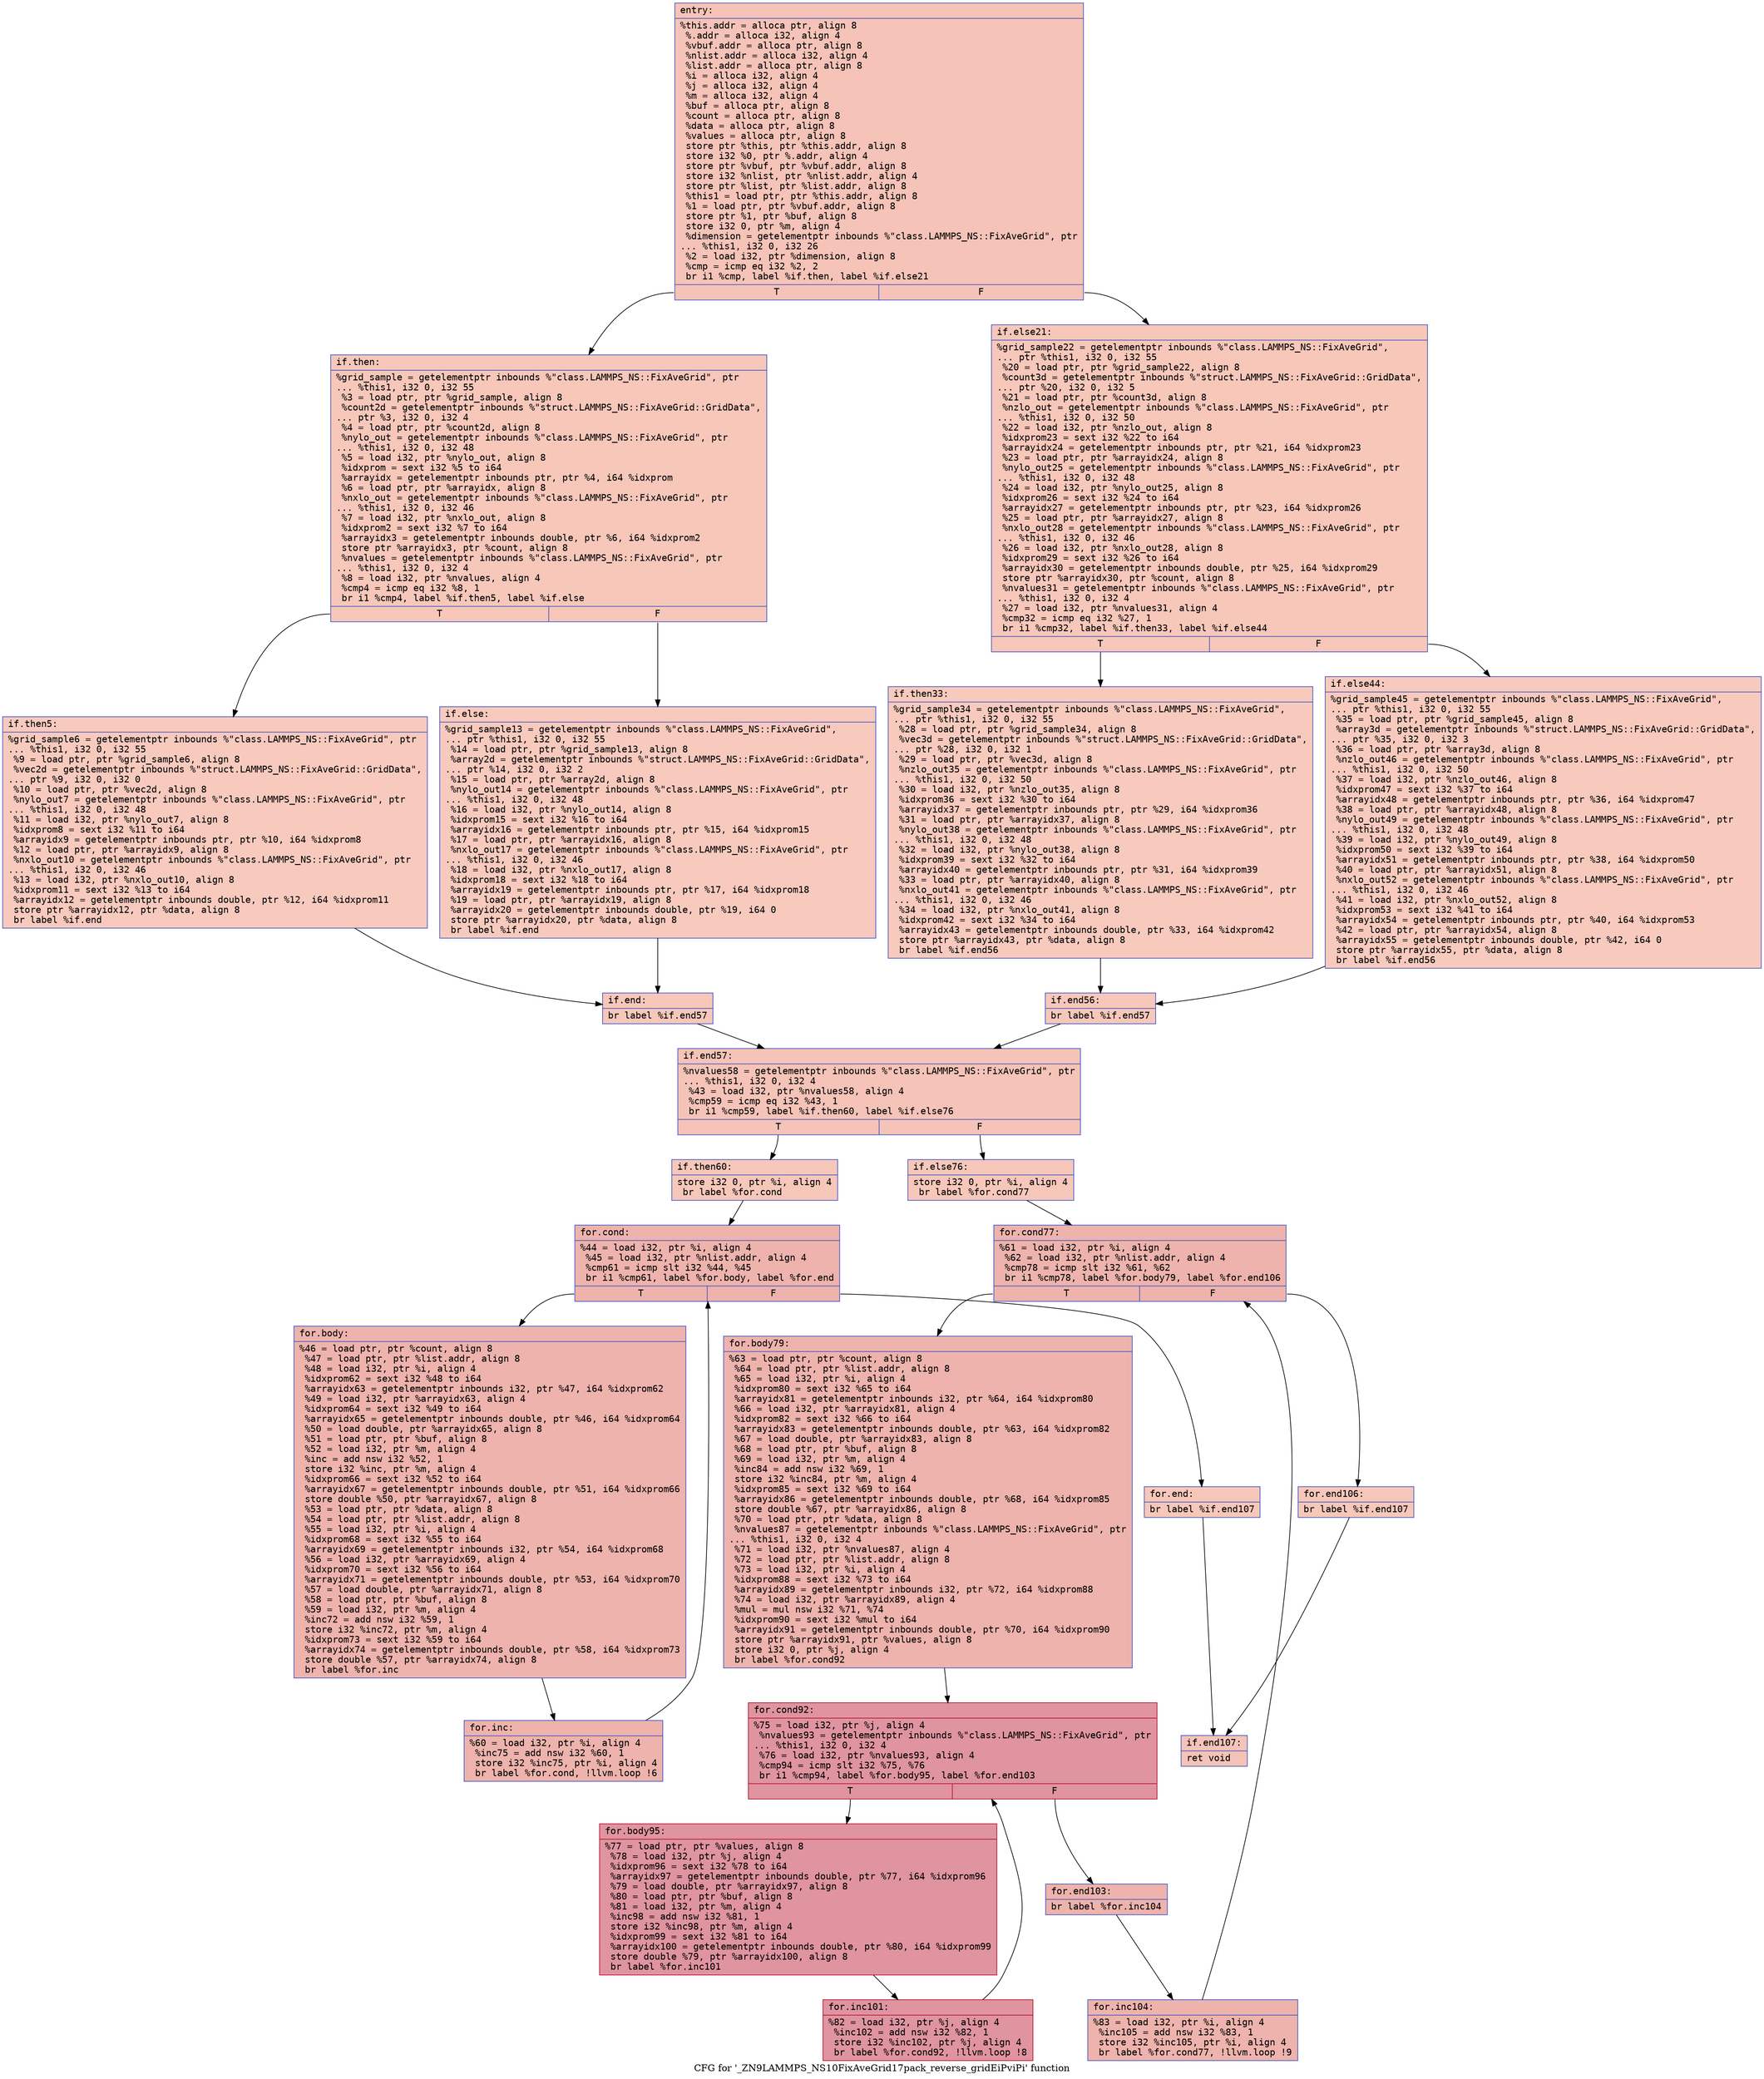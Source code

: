digraph "CFG for '_ZN9LAMMPS_NS10FixAveGrid17pack_reverse_gridEiPviPi' function" {
	label="CFG for '_ZN9LAMMPS_NS10FixAveGrid17pack_reverse_gridEiPviPi' function";

	Node0x560b514a3df0 [shape=record,color="#3d50c3ff", style=filled, fillcolor="#e8765c70" fontname="Courier",label="{entry:\l|  %this.addr = alloca ptr, align 8\l  %.addr = alloca i32, align 4\l  %vbuf.addr = alloca ptr, align 8\l  %nlist.addr = alloca i32, align 4\l  %list.addr = alloca ptr, align 8\l  %i = alloca i32, align 4\l  %j = alloca i32, align 4\l  %m = alloca i32, align 4\l  %buf = alloca ptr, align 8\l  %count = alloca ptr, align 8\l  %data = alloca ptr, align 8\l  %values = alloca ptr, align 8\l  store ptr %this, ptr %this.addr, align 8\l  store i32 %0, ptr %.addr, align 4\l  store ptr %vbuf, ptr %vbuf.addr, align 8\l  store i32 %nlist, ptr %nlist.addr, align 4\l  store ptr %list, ptr %list.addr, align 8\l  %this1 = load ptr, ptr %this.addr, align 8\l  %1 = load ptr, ptr %vbuf.addr, align 8\l  store ptr %1, ptr %buf, align 8\l  store i32 0, ptr %m, align 4\l  %dimension = getelementptr inbounds %\"class.LAMMPS_NS::FixAveGrid\", ptr\l... %this1, i32 0, i32 26\l  %2 = load i32, ptr %dimension, align 8\l  %cmp = icmp eq i32 %2, 2\l  br i1 %cmp, label %if.then, label %if.else21\l|{<s0>T|<s1>F}}"];
	Node0x560b514a3df0:s0 -> Node0x560b514a5120[tooltip="entry -> if.then\nProbability 50.00%" ];
	Node0x560b514a3df0:s1 -> Node0x560b514a5190[tooltip="entry -> if.else21\nProbability 50.00%" ];
	Node0x560b514a5120 [shape=record,color="#3d50c3ff", style=filled, fillcolor="#ec7f6370" fontname="Courier",label="{if.then:\l|  %grid_sample = getelementptr inbounds %\"class.LAMMPS_NS::FixAveGrid\", ptr\l... %this1, i32 0, i32 55\l  %3 = load ptr, ptr %grid_sample, align 8\l  %count2d = getelementptr inbounds %\"struct.LAMMPS_NS::FixAveGrid::GridData\",\l... ptr %3, i32 0, i32 4\l  %4 = load ptr, ptr %count2d, align 8\l  %nylo_out = getelementptr inbounds %\"class.LAMMPS_NS::FixAveGrid\", ptr\l... %this1, i32 0, i32 48\l  %5 = load i32, ptr %nylo_out, align 8\l  %idxprom = sext i32 %5 to i64\l  %arrayidx = getelementptr inbounds ptr, ptr %4, i64 %idxprom\l  %6 = load ptr, ptr %arrayidx, align 8\l  %nxlo_out = getelementptr inbounds %\"class.LAMMPS_NS::FixAveGrid\", ptr\l... %this1, i32 0, i32 46\l  %7 = load i32, ptr %nxlo_out, align 8\l  %idxprom2 = sext i32 %7 to i64\l  %arrayidx3 = getelementptr inbounds double, ptr %6, i64 %idxprom2\l  store ptr %arrayidx3, ptr %count, align 8\l  %nvalues = getelementptr inbounds %\"class.LAMMPS_NS::FixAveGrid\", ptr\l... %this1, i32 0, i32 4\l  %8 = load i32, ptr %nvalues, align 4\l  %cmp4 = icmp eq i32 %8, 1\l  br i1 %cmp4, label %if.then5, label %if.else\l|{<s0>T|<s1>F}}"];
	Node0x560b514a5120:s0 -> Node0x560b514a5ff0[tooltip="if.then -> if.then5\nProbability 50.00%" ];
	Node0x560b514a5120:s1 -> Node0x560b514a6070[tooltip="if.then -> if.else\nProbability 50.00%" ];
	Node0x560b514a5ff0 [shape=record,color="#3d50c3ff", style=filled, fillcolor="#ef886b70" fontname="Courier",label="{if.then5:\l|  %grid_sample6 = getelementptr inbounds %\"class.LAMMPS_NS::FixAveGrid\", ptr\l... %this1, i32 0, i32 55\l  %9 = load ptr, ptr %grid_sample6, align 8\l  %vec2d = getelementptr inbounds %\"struct.LAMMPS_NS::FixAveGrid::GridData\",\l... ptr %9, i32 0, i32 0\l  %10 = load ptr, ptr %vec2d, align 8\l  %nylo_out7 = getelementptr inbounds %\"class.LAMMPS_NS::FixAveGrid\", ptr\l... %this1, i32 0, i32 48\l  %11 = load i32, ptr %nylo_out7, align 8\l  %idxprom8 = sext i32 %11 to i64\l  %arrayidx9 = getelementptr inbounds ptr, ptr %10, i64 %idxprom8\l  %12 = load ptr, ptr %arrayidx9, align 8\l  %nxlo_out10 = getelementptr inbounds %\"class.LAMMPS_NS::FixAveGrid\", ptr\l... %this1, i32 0, i32 46\l  %13 = load i32, ptr %nxlo_out10, align 8\l  %idxprom11 = sext i32 %13 to i64\l  %arrayidx12 = getelementptr inbounds double, ptr %12, i64 %idxprom11\l  store ptr %arrayidx12, ptr %data, align 8\l  br label %if.end\l}"];
	Node0x560b514a5ff0 -> Node0x560b514a6b40[tooltip="if.then5 -> if.end\nProbability 100.00%" ];
	Node0x560b514a6070 [shape=record,color="#3d50c3ff", style=filled, fillcolor="#ef886b70" fontname="Courier",label="{if.else:\l|  %grid_sample13 = getelementptr inbounds %\"class.LAMMPS_NS::FixAveGrid\",\l... ptr %this1, i32 0, i32 55\l  %14 = load ptr, ptr %grid_sample13, align 8\l  %array2d = getelementptr inbounds %\"struct.LAMMPS_NS::FixAveGrid::GridData\",\l... ptr %14, i32 0, i32 2\l  %15 = load ptr, ptr %array2d, align 8\l  %nylo_out14 = getelementptr inbounds %\"class.LAMMPS_NS::FixAveGrid\", ptr\l... %this1, i32 0, i32 48\l  %16 = load i32, ptr %nylo_out14, align 8\l  %idxprom15 = sext i32 %16 to i64\l  %arrayidx16 = getelementptr inbounds ptr, ptr %15, i64 %idxprom15\l  %17 = load ptr, ptr %arrayidx16, align 8\l  %nxlo_out17 = getelementptr inbounds %\"class.LAMMPS_NS::FixAveGrid\", ptr\l... %this1, i32 0, i32 46\l  %18 = load i32, ptr %nxlo_out17, align 8\l  %idxprom18 = sext i32 %18 to i64\l  %arrayidx19 = getelementptr inbounds ptr, ptr %17, i64 %idxprom18\l  %19 = load ptr, ptr %arrayidx19, align 8\l  %arrayidx20 = getelementptr inbounds double, ptr %19, i64 0\l  store ptr %arrayidx20, ptr %data, align 8\l  br label %if.end\l}"];
	Node0x560b514a6070 -> Node0x560b514a6b40[tooltip="if.else -> if.end\nProbability 100.00%" ];
	Node0x560b514a6b40 [shape=record,color="#3d50c3ff", style=filled, fillcolor="#ec7f6370" fontname="Courier",label="{if.end:\l|  br label %if.end57\l}"];
	Node0x560b514a6b40 -> Node0x560b514a7aa0[tooltip="if.end -> if.end57\nProbability 100.00%" ];
	Node0x560b514a5190 [shape=record,color="#3d50c3ff", style=filled, fillcolor="#ec7f6370" fontname="Courier",label="{if.else21:\l|  %grid_sample22 = getelementptr inbounds %\"class.LAMMPS_NS::FixAveGrid\",\l... ptr %this1, i32 0, i32 55\l  %20 = load ptr, ptr %grid_sample22, align 8\l  %count3d = getelementptr inbounds %\"struct.LAMMPS_NS::FixAveGrid::GridData\",\l... ptr %20, i32 0, i32 5\l  %21 = load ptr, ptr %count3d, align 8\l  %nzlo_out = getelementptr inbounds %\"class.LAMMPS_NS::FixAveGrid\", ptr\l... %this1, i32 0, i32 50\l  %22 = load i32, ptr %nzlo_out, align 8\l  %idxprom23 = sext i32 %22 to i64\l  %arrayidx24 = getelementptr inbounds ptr, ptr %21, i64 %idxprom23\l  %23 = load ptr, ptr %arrayidx24, align 8\l  %nylo_out25 = getelementptr inbounds %\"class.LAMMPS_NS::FixAveGrid\", ptr\l... %this1, i32 0, i32 48\l  %24 = load i32, ptr %nylo_out25, align 8\l  %idxprom26 = sext i32 %24 to i64\l  %arrayidx27 = getelementptr inbounds ptr, ptr %23, i64 %idxprom26\l  %25 = load ptr, ptr %arrayidx27, align 8\l  %nxlo_out28 = getelementptr inbounds %\"class.LAMMPS_NS::FixAveGrid\", ptr\l... %this1, i32 0, i32 46\l  %26 = load i32, ptr %nxlo_out28, align 8\l  %idxprom29 = sext i32 %26 to i64\l  %arrayidx30 = getelementptr inbounds double, ptr %25, i64 %idxprom29\l  store ptr %arrayidx30, ptr %count, align 8\l  %nvalues31 = getelementptr inbounds %\"class.LAMMPS_NS::FixAveGrid\", ptr\l... %this1, i32 0, i32 4\l  %27 = load i32, ptr %nvalues31, align 4\l  %cmp32 = icmp eq i32 %27, 1\l  br i1 %cmp32, label %if.then33, label %if.else44\l|{<s0>T|<s1>F}}"];
	Node0x560b514a5190:s0 -> Node0x560b514a8ac0[tooltip="if.else21 -> if.then33\nProbability 50.00%" ];
	Node0x560b514a5190:s1 -> Node0x560b514a8b40[tooltip="if.else21 -> if.else44\nProbability 50.00%" ];
	Node0x560b514a8ac0 [shape=record,color="#3d50c3ff", style=filled, fillcolor="#ef886b70" fontname="Courier",label="{if.then33:\l|  %grid_sample34 = getelementptr inbounds %\"class.LAMMPS_NS::FixAveGrid\",\l... ptr %this1, i32 0, i32 55\l  %28 = load ptr, ptr %grid_sample34, align 8\l  %vec3d = getelementptr inbounds %\"struct.LAMMPS_NS::FixAveGrid::GridData\",\l... ptr %28, i32 0, i32 1\l  %29 = load ptr, ptr %vec3d, align 8\l  %nzlo_out35 = getelementptr inbounds %\"class.LAMMPS_NS::FixAveGrid\", ptr\l... %this1, i32 0, i32 50\l  %30 = load i32, ptr %nzlo_out35, align 8\l  %idxprom36 = sext i32 %30 to i64\l  %arrayidx37 = getelementptr inbounds ptr, ptr %29, i64 %idxprom36\l  %31 = load ptr, ptr %arrayidx37, align 8\l  %nylo_out38 = getelementptr inbounds %\"class.LAMMPS_NS::FixAveGrid\", ptr\l... %this1, i32 0, i32 48\l  %32 = load i32, ptr %nylo_out38, align 8\l  %idxprom39 = sext i32 %32 to i64\l  %arrayidx40 = getelementptr inbounds ptr, ptr %31, i64 %idxprom39\l  %33 = load ptr, ptr %arrayidx40, align 8\l  %nxlo_out41 = getelementptr inbounds %\"class.LAMMPS_NS::FixAveGrid\", ptr\l... %this1, i32 0, i32 46\l  %34 = load i32, ptr %nxlo_out41, align 8\l  %idxprom42 = sext i32 %34 to i64\l  %arrayidx43 = getelementptr inbounds double, ptr %33, i64 %idxprom42\l  store ptr %arrayidx43, ptr %data, align 8\l  br label %if.end56\l}"];
	Node0x560b514a8ac0 -> Node0x560b514a9980[tooltip="if.then33 -> if.end56\nProbability 100.00%" ];
	Node0x560b514a8b40 [shape=record,color="#3d50c3ff", style=filled, fillcolor="#ef886b70" fontname="Courier",label="{if.else44:\l|  %grid_sample45 = getelementptr inbounds %\"class.LAMMPS_NS::FixAveGrid\",\l... ptr %this1, i32 0, i32 55\l  %35 = load ptr, ptr %grid_sample45, align 8\l  %array3d = getelementptr inbounds %\"struct.LAMMPS_NS::FixAveGrid::GridData\",\l... ptr %35, i32 0, i32 3\l  %36 = load ptr, ptr %array3d, align 8\l  %nzlo_out46 = getelementptr inbounds %\"class.LAMMPS_NS::FixAveGrid\", ptr\l... %this1, i32 0, i32 50\l  %37 = load i32, ptr %nzlo_out46, align 8\l  %idxprom47 = sext i32 %37 to i64\l  %arrayidx48 = getelementptr inbounds ptr, ptr %36, i64 %idxprom47\l  %38 = load ptr, ptr %arrayidx48, align 8\l  %nylo_out49 = getelementptr inbounds %\"class.LAMMPS_NS::FixAveGrid\", ptr\l... %this1, i32 0, i32 48\l  %39 = load i32, ptr %nylo_out49, align 8\l  %idxprom50 = sext i32 %39 to i64\l  %arrayidx51 = getelementptr inbounds ptr, ptr %38, i64 %idxprom50\l  %40 = load ptr, ptr %arrayidx51, align 8\l  %nxlo_out52 = getelementptr inbounds %\"class.LAMMPS_NS::FixAveGrid\", ptr\l... %this1, i32 0, i32 46\l  %41 = load i32, ptr %nxlo_out52, align 8\l  %idxprom53 = sext i32 %41 to i64\l  %arrayidx54 = getelementptr inbounds ptr, ptr %40, i64 %idxprom53\l  %42 = load ptr, ptr %arrayidx54, align 8\l  %arrayidx55 = getelementptr inbounds double, ptr %42, i64 0\l  store ptr %arrayidx55, ptr %data, align 8\l  br label %if.end56\l}"];
	Node0x560b514a8b40 -> Node0x560b514a9980[tooltip="if.else44 -> if.end56\nProbability 100.00%" ];
	Node0x560b514a9980 [shape=record,color="#3d50c3ff", style=filled, fillcolor="#ec7f6370" fontname="Courier",label="{if.end56:\l|  br label %if.end57\l}"];
	Node0x560b514a9980 -> Node0x560b514a7aa0[tooltip="if.end56 -> if.end57\nProbability 100.00%" ];
	Node0x560b514a7aa0 [shape=record,color="#3d50c3ff", style=filled, fillcolor="#e8765c70" fontname="Courier",label="{if.end57:\l|  %nvalues58 = getelementptr inbounds %\"class.LAMMPS_NS::FixAveGrid\", ptr\l... %this1, i32 0, i32 4\l  %43 = load i32, ptr %nvalues58, align 4\l  %cmp59 = icmp eq i32 %43, 1\l  br i1 %cmp59, label %if.then60, label %if.else76\l|{<s0>T|<s1>F}}"];
	Node0x560b514a7aa0:s0 -> Node0x560b514aabd0[tooltip="if.end57 -> if.then60\nProbability 50.00%" ];
	Node0x560b514a7aa0:s1 -> Node0x560b514aac50[tooltip="if.end57 -> if.else76\nProbability 50.00%" ];
	Node0x560b514aabd0 [shape=record,color="#3d50c3ff", style=filled, fillcolor="#ec7f6370" fontname="Courier",label="{if.then60:\l|  store i32 0, ptr %i, align 4\l  br label %for.cond\l}"];
	Node0x560b514aabd0 -> Node0x560b514aae20[tooltip="if.then60 -> for.cond\nProbability 100.00%" ];
	Node0x560b514aae20 [shape=record,color="#3d50c3ff", style=filled, fillcolor="#d6524470" fontname="Courier",label="{for.cond:\l|  %44 = load i32, ptr %i, align 4\l  %45 = load i32, ptr %nlist.addr, align 4\l  %cmp61 = icmp slt i32 %44, %45\l  br i1 %cmp61, label %for.body, label %for.end\l|{<s0>T|<s1>F}}"];
	Node0x560b514aae20:s0 -> Node0x560b514a7560[tooltip="for.cond -> for.body\nProbability 96.88%" ];
	Node0x560b514aae20:s1 -> Node0x560b514a75e0[tooltip="for.cond -> for.end\nProbability 3.12%" ];
	Node0x560b514a7560 [shape=record,color="#3d50c3ff", style=filled, fillcolor="#d6524470" fontname="Courier",label="{for.body:\l|  %46 = load ptr, ptr %count, align 8\l  %47 = load ptr, ptr %list.addr, align 8\l  %48 = load i32, ptr %i, align 4\l  %idxprom62 = sext i32 %48 to i64\l  %arrayidx63 = getelementptr inbounds i32, ptr %47, i64 %idxprom62\l  %49 = load i32, ptr %arrayidx63, align 4\l  %idxprom64 = sext i32 %49 to i64\l  %arrayidx65 = getelementptr inbounds double, ptr %46, i64 %idxprom64\l  %50 = load double, ptr %arrayidx65, align 8\l  %51 = load ptr, ptr %buf, align 8\l  %52 = load i32, ptr %m, align 4\l  %inc = add nsw i32 %52, 1\l  store i32 %inc, ptr %m, align 4\l  %idxprom66 = sext i32 %52 to i64\l  %arrayidx67 = getelementptr inbounds double, ptr %51, i64 %idxprom66\l  store double %50, ptr %arrayidx67, align 8\l  %53 = load ptr, ptr %data, align 8\l  %54 = load ptr, ptr %list.addr, align 8\l  %55 = load i32, ptr %i, align 4\l  %idxprom68 = sext i32 %55 to i64\l  %arrayidx69 = getelementptr inbounds i32, ptr %54, i64 %idxprom68\l  %56 = load i32, ptr %arrayidx69, align 4\l  %idxprom70 = sext i32 %56 to i64\l  %arrayidx71 = getelementptr inbounds double, ptr %53, i64 %idxprom70\l  %57 = load double, ptr %arrayidx71, align 8\l  %58 = load ptr, ptr %buf, align 8\l  %59 = load i32, ptr %m, align 4\l  %inc72 = add nsw i32 %59, 1\l  store i32 %inc72, ptr %m, align 4\l  %idxprom73 = sext i32 %59 to i64\l  %arrayidx74 = getelementptr inbounds double, ptr %58, i64 %idxprom73\l  store double %57, ptr %arrayidx74, align 8\l  br label %for.inc\l}"];
	Node0x560b514a7560 -> Node0x560b514ad400[tooltip="for.body -> for.inc\nProbability 100.00%" ];
	Node0x560b514ad400 [shape=record,color="#3d50c3ff", style=filled, fillcolor="#d6524470" fontname="Courier",label="{for.inc:\l|  %60 = load i32, ptr %i, align 4\l  %inc75 = add nsw i32 %60, 1\l  store i32 %inc75, ptr %i, align 4\l  br label %for.cond, !llvm.loop !6\l}"];
	Node0x560b514ad400 -> Node0x560b514aae20[tooltip="for.inc -> for.cond\nProbability 100.00%" ];
	Node0x560b514a75e0 [shape=record,color="#3d50c3ff", style=filled, fillcolor="#ec7f6370" fontname="Courier",label="{for.end:\l|  br label %if.end107\l}"];
	Node0x560b514a75e0 -> Node0x560b514ad7b0[tooltip="for.end -> if.end107\nProbability 100.00%" ];
	Node0x560b514aac50 [shape=record,color="#3d50c3ff", style=filled, fillcolor="#ec7f6370" fontname="Courier",label="{if.else76:\l|  store i32 0, ptr %i, align 4\l  br label %for.cond77\l}"];
	Node0x560b514aac50 -> Node0x560b514ad940[tooltip="if.else76 -> for.cond77\nProbability 100.00%" ];
	Node0x560b514ad940 [shape=record,color="#3d50c3ff", style=filled, fillcolor="#d6524470" fontname="Courier",label="{for.cond77:\l|  %61 = load i32, ptr %i, align 4\l  %62 = load i32, ptr %nlist.addr, align 4\l  %cmp78 = icmp slt i32 %61, %62\l  br i1 %cmp78, label %for.body79, label %for.end106\l|{<s0>T|<s1>F}}"];
	Node0x560b514ad940:s0 -> Node0x560b514adbe0[tooltip="for.cond77 -> for.body79\nProbability 96.88%" ];
	Node0x560b514ad940:s1 -> Node0x560b514adc60[tooltip="for.cond77 -> for.end106\nProbability 3.12%" ];
	Node0x560b514adbe0 [shape=record,color="#3d50c3ff", style=filled, fillcolor="#d6524470" fontname="Courier",label="{for.body79:\l|  %63 = load ptr, ptr %count, align 8\l  %64 = load ptr, ptr %list.addr, align 8\l  %65 = load i32, ptr %i, align 4\l  %idxprom80 = sext i32 %65 to i64\l  %arrayidx81 = getelementptr inbounds i32, ptr %64, i64 %idxprom80\l  %66 = load i32, ptr %arrayidx81, align 4\l  %idxprom82 = sext i32 %66 to i64\l  %arrayidx83 = getelementptr inbounds double, ptr %63, i64 %idxprom82\l  %67 = load double, ptr %arrayidx83, align 8\l  %68 = load ptr, ptr %buf, align 8\l  %69 = load i32, ptr %m, align 4\l  %inc84 = add nsw i32 %69, 1\l  store i32 %inc84, ptr %m, align 4\l  %idxprom85 = sext i32 %69 to i64\l  %arrayidx86 = getelementptr inbounds double, ptr %68, i64 %idxprom85\l  store double %67, ptr %arrayidx86, align 8\l  %70 = load ptr, ptr %data, align 8\l  %nvalues87 = getelementptr inbounds %\"class.LAMMPS_NS::FixAveGrid\", ptr\l... %this1, i32 0, i32 4\l  %71 = load i32, ptr %nvalues87, align 4\l  %72 = load ptr, ptr %list.addr, align 8\l  %73 = load i32, ptr %i, align 4\l  %idxprom88 = sext i32 %73 to i64\l  %arrayidx89 = getelementptr inbounds i32, ptr %72, i64 %idxprom88\l  %74 = load i32, ptr %arrayidx89, align 4\l  %mul = mul nsw i32 %71, %74\l  %idxprom90 = sext i32 %mul to i64\l  %arrayidx91 = getelementptr inbounds double, ptr %70, i64 %idxprom90\l  store ptr %arrayidx91, ptr %values, align 8\l  store i32 0, ptr %j, align 4\l  br label %for.cond92\l}"];
	Node0x560b514adbe0 -> Node0x560b514aef90[tooltip="for.body79 -> for.cond92\nProbability 100.00%" ];
	Node0x560b514aef90 [shape=record,color="#b70d28ff", style=filled, fillcolor="#b70d2870" fontname="Courier",label="{for.cond92:\l|  %75 = load i32, ptr %j, align 4\l  %nvalues93 = getelementptr inbounds %\"class.LAMMPS_NS::FixAveGrid\", ptr\l... %this1, i32 0, i32 4\l  %76 = load i32, ptr %nvalues93, align 4\l  %cmp94 = icmp slt i32 %75, %76\l  br i1 %cmp94, label %for.body95, label %for.end103\l|{<s0>T|<s1>F}}"];
	Node0x560b514aef90:s0 -> Node0x560b514af320[tooltip="for.cond92 -> for.body95\nProbability 96.88%" ];
	Node0x560b514aef90:s1 -> Node0x560b514af3a0[tooltip="for.cond92 -> for.end103\nProbability 3.12%" ];
	Node0x560b514af320 [shape=record,color="#b70d28ff", style=filled, fillcolor="#b70d2870" fontname="Courier",label="{for.body95:\l|  %77 = load ptr, ptr %values, align 8\l  %78 = load i32, ptr %j, align 4\l  %idxprom96 = sext i32 %78 to i64\l  %arrayidx97 = getelementptr inbounds double, ptr %77, i64 %idxprom96\l  %79 = load double, ptr %arrayidx97, align 8\l  %80 = load ptr, ptr %buf, align 8\l  %81 = load i32, ptr %m, align 4\l  %inc98 = add nsw i32 %81, 1\l  store i32 %inc98, ptr %m, align 4\l  %idxprom99 = sext i32 %81 to i64\l  %arrayidx100 = getelementptr inbounds double, ptr %80, i64 %idxprom99\l  store double %79, ptr %arrayidx100, align 8\l  br label %for.inc101\l}"];
	Node0x560b514af320 -> Node0x560b514afc20[tooltip="for.body95 -> for.inc101\nProbability 100.00%" ];
	Node0x560b514afc20 [shape=record,color="#b70d28ff", style=filled, fillcolor="#b70d2870" fontname="Courier",label="{for.inc101:\l|  %82 = load i32, ptr %j, align 4\l  %inc102 = add nsw i32 %82, 1\l  store i32 %inc102, ptr %j, align 4\l  br label %for.cond92, !llvm.loop !8\l}"];
	Node0x560b514afc20 -> Node0x560b514aef90[tooltip="for.inc101 -> for.cond92\nProbability 100.00%" ];
	Node0x560b514af3a0 [shape=record,color="#3d50c3ff", style=filled, fillcolor="#d6524470" fontname="Courier",label="{for.end103:\l|  br label %for.inc104\l}"];
	Node0x560b514af3a0 -> Node0x560b514b0020[tooltip="for.end103 -> for.inc104\nProbability 100.00%" ];
	Node0x560b514b0020 [shape=record,color="#3d50c3ff", style=filled, fillcolor="#d6524470" fontname="Courier",label="{for.inc104:\l|  %83 = load i32, ptr %i, align 4\l  %inc105 = add nsw i32 %83, 1\l  store i32 %inc105, ptr %i, align 4\l  br label %for.cond77, !llvm.loop !9\l}"];
	Node0x560b514b0020 -> Node0x560b514ad940[tooltip="for.inc104 -> for.cond77\nProbability 100.00%" ];
	Node0x560b514adc60 [shape=record,color="#3d50c3ff", style=filled, fillcolor="#ec7f6370" fontname="Courier",label="{for.end106:\l|  br label %if.end107\l}"];
	Node0x560b514adc60 -> Node0x560b514ad7b0[tooltip="for.end106 -> if.end107\nProbability 100.00%" ];
	Node0x560b514ad7b0 [shape=record,color="#3d50c3ff", style=filled, fillcolor="#e8765c70" fontname="Courier",label="{if.end107:\l|  ret void\l}"];
}
